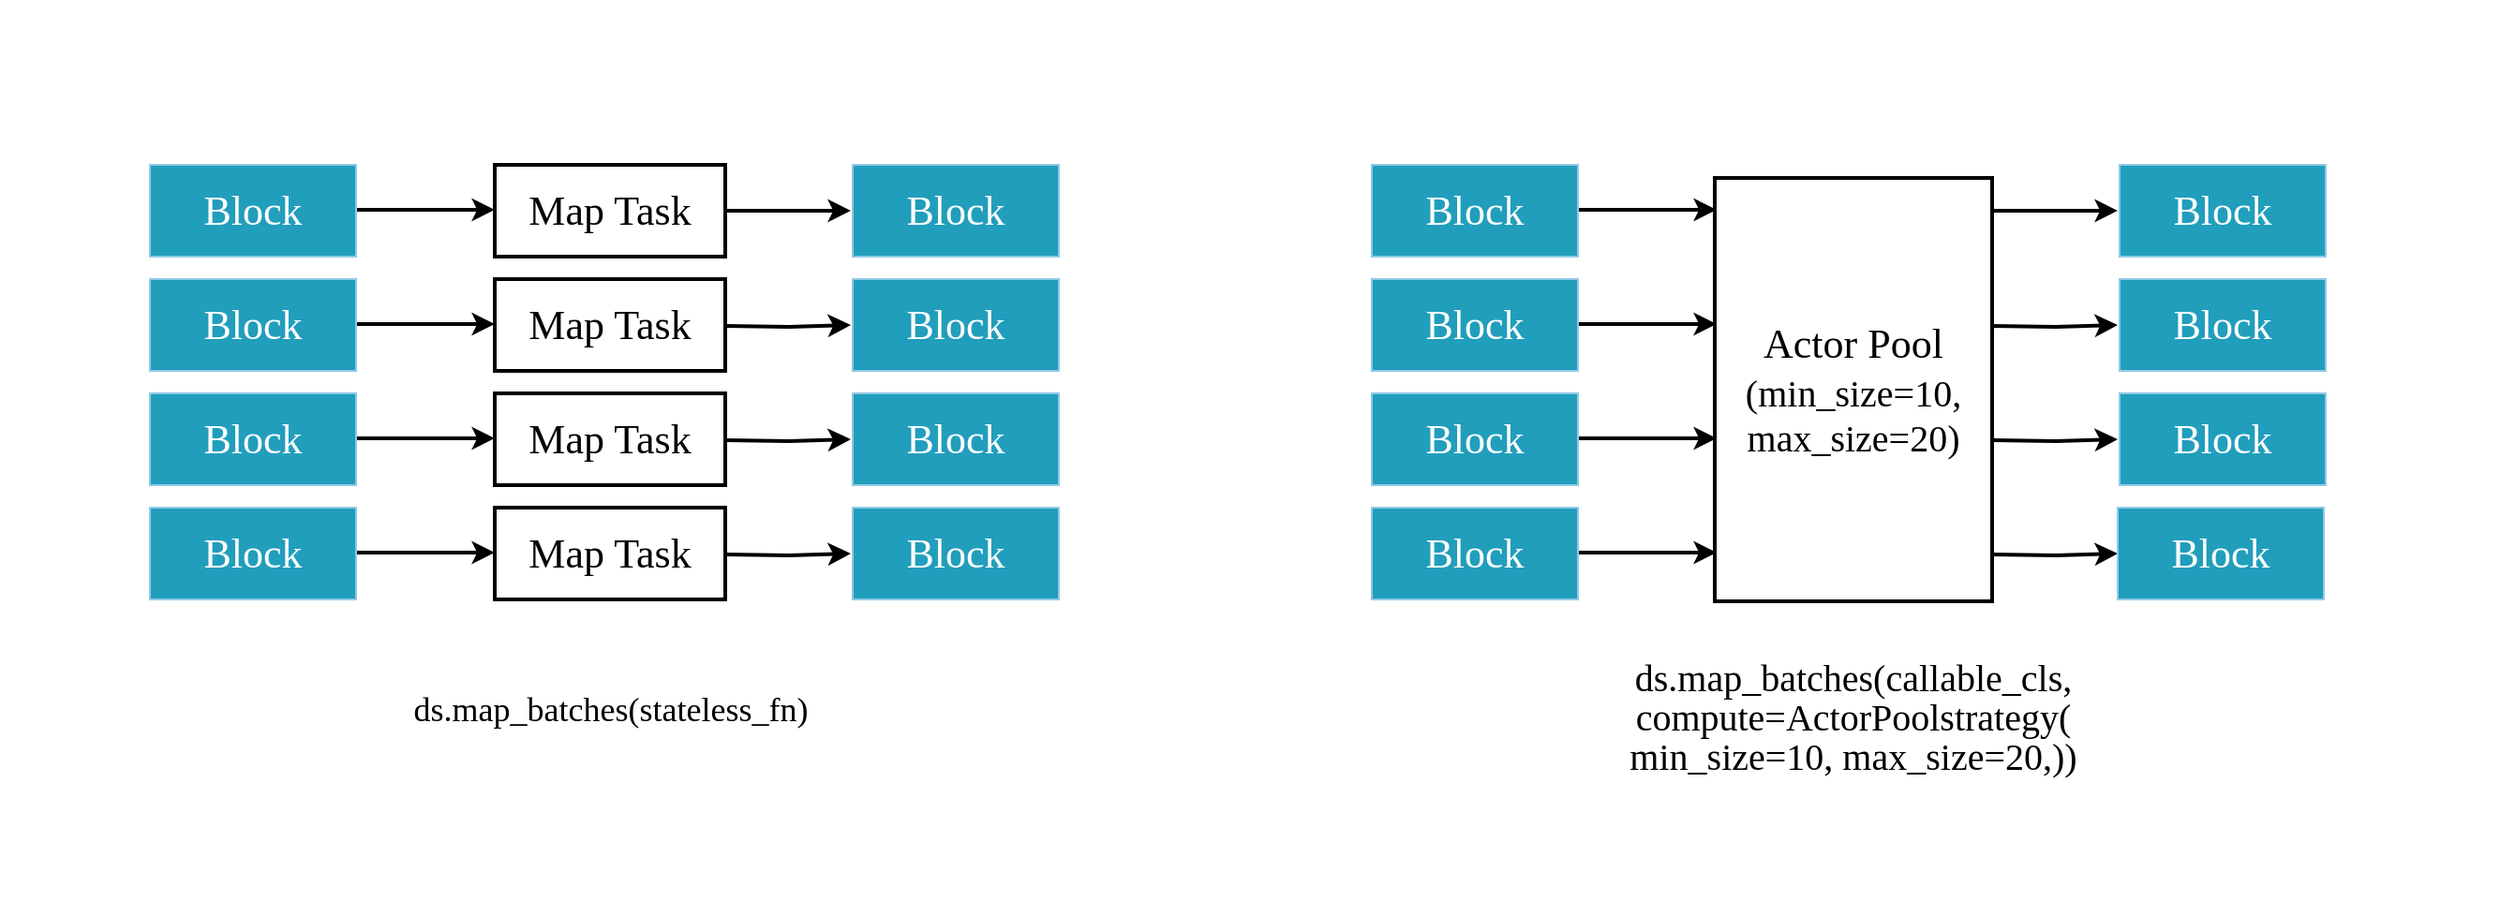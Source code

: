 <mxfile version="22.1.11" type="device">
  <diagram name="第 1 页" id="aOSU6lLM91-2YGfDK8wN">
    <mxGraphModel dx="2726" dy="1763" grid="0" gridSize="10" guides="1" tooltips="1" connect="1" arrows="1" fold="1" page="0" pageScale="1" pageWidth="1654" pageHeight="2336" background="none" math="0" shadow="0">
      <root>
        <mxCell id="0" />
        <mxCell id="1" parent="0" />
        <mxCell id="QOfq0dP_4O6yyZA10I6e-2" value="" style="rounded=0;whiteSpace=wrap;html=1;strokeColor=none;fillColor=none;" vertex="1" parent="1">
          <mxGeometry x="96" y="49" width="1333" height="480" as="geometry" />
        </mxCell>
        <mxCell id="-15MKWTmO1kze38XYLvd-5" value="" style="endArrow=classic;html=1;rounded=0;strokeWidth=2;fontSize=22;" parent="1" edge="1">
          <mxGeometry width="50" height="50" relative="1" as="geometry">
            <mxPoint x="286" y="161" as="sourcePoint" />
            <mxPoint x="360" y="161" as="targetPoint" />
          </mxGeometry>
        </mxCell>
        <mxCell id="-15MKWTmO1kze38XYLvd-6" value="" style="endArrow=classic;html=1;rounded=0;strokeWidth=2;fontSize=22;" parent="1" edge="1">
          <mxGeometry width="50" height="50" relative="1" as="geometry">
            <mxPoint x="286" y="222" as="sourcePoint" />
            <mxPoint x="360" y="222" as="targetPoint" />
          </mxGeometry>
        </mxCell>
        <mxCell id="-15MKWTmO1kze38XYLvd-7" value="" style="endArrow=classic;html=1;rounded=0;strokeWidth=2;fontSize=22;" parent="1" edge="1">
          <mxGeometry width="50" height="50" relative="1" as="geometry">
            <mxPoint x="286" y="283" as="sourcePoint" />
            <mxPoint x="360" y="283" as="targetPoint" />
          </mxGeometry>
        </mxCell>
        <mxCell id="-15MKWTmO1kze38XYLvd-8" value="" style="endArrow=classic;html=1;rounded=0;strokeWidth=2;fontSize=22;" parent="1" edge="1">
          <mxGeometry width="50" height="50" relative="1" as="geometry">
            <mxPoint x="286" y="344" as="sourcePoint" />
            <mxPoint x="360" y="344" as="targetPoint" />
          </mxGeometry>
        </mxCell>
        <mxCell id="-15MKWTmO1kze38XYLvd-9" style="edgeStyle=orthogonalEdgeStyle;rounded=0;orthogonalLoop=1;jettySize=auto;html=1;strokeWidth=2;fontSize=22;" parent="1" source="-15MKWTmO1kze38XYLvd-10" edge="1">
          <mxGeometry relative="1" as="geometry">
            <mxPoint x="550" y="161.5" as="targetPoint" />
          </mxGeometry>
        </mxCell>
        <mxCell id="-15MKWTmO1kze38XYLvd-10" value="&lt;font style=&quot;font-size: 22px;&quot; face=&quot;Times New Roman&quot;&gt;Map Task&lt;/font&gt;" style="rounded=0;whiteSpace=wrap;html=1;strokeWidth=2;fontSize=22;" parent="1" vertex="1">
          <mxGeometry x="360" y="137" width="123" height="49" as="geometry" />
        </mxCell>
        <mxCell id="-15MKWTmO1kze38XYLvd-11" value="&lt;font style=&quot;font-size: 22px;&quot; face=&quot;Times New Roman&quot;&gt;Map Task&lt;/font&gt;" style="rounded=0;whiteSpace=wrap;html=1;strokeWidth=2;fontSize=22;" parent="1" vertex="1">
          <mxGeometry x="360" y="198" width="123" height="49" as="geometry" />
        </mxCell>
        <mxCell id="-15MKWTmO1kze38XYLvd-12" value="&lt;font style=&quot;font-size: 22px;&quot; face=&quot;Times New Roman&quot;&gt;Map Task&lt;/font&gt;" style="rounded=0;whiteSpace=wrap;html=1;strokeWidth=2;fontSize=22;" parent="1" vertex="1">
          <mxGeometry x="360" y="259" width="123" height="49" as="geometry" />
        </mxCell>
        <mxCell id="-15MKWTmO1kze38XYLvd-13" value="&lt;font style=&quot;font-size: 22px;&quot; face=&quot;Times New Roman&quot;&gt;Map Task&lt;/font&gt;" style="rounded=0;whiteSpace=wrap;html=1;strokeWidth=2;fontSize=22;" parent="1" vertex="1">
          <mxGeometry x="360" y="320" width="123" height="49" as="geometry" />
        </mxCell>
        <mxCell id="-15MKWTmO1kze38XYLvd-14" value="&lt;font style=&quot;font-size: 22px;&quot; face=&quot;Times New Roman&quot; color=&quot;#ffffff&quot;&gt;Block&lt;/font&gt;" style="rounded=0;whiteSpace=wrap;html=1;fillColor=#219EBC;strokeColor=#90C9E6;fontSize=22;" parent="1" vertex="1">
          <mxGeometry x="551" y="137" width="110" height="49" as="geometry" />
        </mxCell>
        <mxCell id="-15MKWTmO1kze38XYLvd-15" style="edgeStyle=orthogonalEdgeStyle;rounded=0;orthogonalLoop=1;jettySize=auto;html=1;strokeWidth=2;fontSize=22;" parent="1" edge="1">
          <mxGeometry relative="1" as="geometry">
            <mxPoint x="550" y="222.5" as="targetPoint" />
            <mxPoint x="483" y="223" as="sourcePoint" />
          </mxGeometry>
        </mxCell>
        <mxCell id="-15MKWTmO1kze38XYLvd-16" value="&lt;font style=&quot;font-size: 22px;&quot; face=&quot;Times New Roman&quot; color=&quot;#ffffff&quot;&gt;Block&lt;/font&gt;" style="rounded=0;whiteSpace=wrap;html=1;fillColor=#219EBC;strokeColor=#90C9E6;fontSize=22;" parent="1" vertex="1">
          <mxGeometry x="551" y="198" width="110" height="49" as="geometry" />
        </mxCell>
        <mxCell id="-15MKWTmO1kze38XYLvd-17" style="edgeStyle=orthogonalEdgeStyle;rounded=0;orthogonalLoop=1;jettySize=auto;html=1;strokeWidth=2;fontSize=22;" parent="1" edge="1">
          <mxGeometry relative="1" as="geometry">
            <mxPoint x="550" y="283.5" as="targetPoint" />
            <mxPoint x="483" y="284" as="sourcePoint" />
          </mxGeometry>
        </mxCell>
        <mxCell id="-15MKWTmO1kze38XYLvd-18" value="&lt;font style=&quot;font-size: 22px;&quot; face=&quot;Times New Roman&quot; color=&quot;#ffffff&quot;&gt;Block&lt;/font&gt;" style="rounded=0;whiteSpace=wrap;html=1;fillColor=#219EBC;strokeColor=#90C9E6;fontSize=22;" parent="1" vertex="1">
          <mxGeometry x="551" y="259" width="110" height="49" as="geometry" />
        </mxCell>
        <mxCell id="-15MKWTmO1kze38XYLvd-19" style="edgeStyle=orthogonalEdgeStyle;rounded=0;orthogonalLoop=1;jettySize=auto;html=1;strokeWidth=2;fontSize=22;" parent="1" edge="1">
          <mxGeometry relative="1" as="geometry">
            <mxPoint x="550" y="344.5" as="targetPoint" />
            <mxPoint x="483" y="345" as="sourcePoint" />
          </mxGeometry>
        </mxCell>
        <mxCell id="-15MKWTmO1kze38XYLvd-20" value="&lt;font style=&quot;font-size: 22px;&quot; face=&quot;Times New Roman&quot; color=&quot;#ffffff&quot;&gt;Block&lt;/font&gt;" style="rounded=0;whiteSpace=wrap;html=1;fillColor=#219EBC;strokeColor=#90C9E6;fontSize=22;" parent="1" vertex="1">
          <mxGeometry x="551" y="320" width="110" height="49" as="geometry" />
        </mxCell>
        <mxCell id="-15MKWTmO1kze38XYLvd-21" value="&lt;div style=&quot;&quot;&gt;&lt;font style=&quot;font-size: 18px;&quot; face=&quot;Comic Sans MS&quot;&gt;ds.map_batches(stateless_fn)&lt;/font&gt;&lt;br&gt;&lt;/div&gt;" style="text;html=1;strokeColor=none;fillColor=none;align=center;verticalAlign=middle;whiteSpace=wrap;rounded=0;" parent="1" vertex="1">
          <mxGeometry x="201.5" y="397" width="440" height="62" as="geometry" />
        </mxCell>
        <mxCell id="-15MKWTmO1kze38XYLvd-22" value="&lt;font style=&quot;font-size: 22px;&quot; face=&quot;Times New Roman&quot; color=&quot;#ffffff&quot;&gt;Block&lt;/font&gt;" style="rounded=0;whiteSpace=wrap;html=1;fillColor=#219EBC;strokeColor=#90C9E6;fontSize=22;" parent="1" vertex="1">
          <mxGeometry x="176" y="137" width="110" height="49" as="geometry" />
        </mxCell>
        <mxCell id="-15MKWTmO1kze38XYLvd-23" value="&lt;font style=&quot;font-size: 22px;&quot; face=&quot;Times New Roman&quot; color=&quot;#ffffff&quot;&gt;Block&lt;/font&gt;" style="rounded=0;whiteSpace=wrap;html=1;fillColor=#219EBC;strokeColor=#90C9E6;fontSize=22;" parent="1" vertex="1">
          <mxGeometry x="176" y="198" width="110" height="49" as="geometry" />
        </mxCell>
        <mxCell id="-15MKWTmO1kze38XYLvd-24" value="&lt;font style=&quot;font-size: 22px;&quot; face=&quot;Times New Roman&quot; color=&quot;#ffffff&quot;&gt;Block&lt;/font&gt;" style="rounded=0;whiteSpace=wrap;html=1;fillColor=#219EBC;strokeColor=#90C9E6;fontSize=22;" parent="1" vertex="1">
          <mxGeometry x="176" y="259" width="110" height="49" as="geometry" />
        </mxCell>
        <mxCell id="-15MKWTmO1kze38XYLvd-25" value="&lt;font style=&quot;font-size: 22px;&quot; face=&quot;Times New Roman&quot; color=&quot;#ffffff&quot;&gt;Block&lt;/font&gt;" style="rounded=0;whiteSpace=wrap;html=1;fillColor=#219EBC;strokeColor=#90C9E6;fontSize=22;" parent="1" vertex="1">
          <mxGeometry x="176" y="320" width="110" height="49" as="geometry" />
        </mxCell>
        <mxCell id="-15MKWTmO1kze38XYLvd-26" value="" style="endArrow=classic;html=1;rounded=0;strokeWidth=2;fontSize=22;" parent="1" edge="1">
          <mxGeometry width="50" height="50" relative="1" as="geometry">
            <mxPoint x="938" y="161" as="sourcePoint" />
            <mxPoint x="1012" y="161" as="targetPoint" />
          </mxGeometry>
        </mxCell>
        <mxCell id="-15MKWTmO1kze38XYLvd-27" value="" style="endArrow=classic;html=1;rounded=0;strokeWidth=2;fontSize=22;" parent="1" edge="1">
          <mxGeometry width="50" height="50" relative="1" as="geometry">
            <mxPoint x="938" y="222" as="sourcePoint" />
            <mxPoint x="1012" y="222" as="targetPoint" />
          </mxGeometry>
        </mxCell>
        <mxCell id="-15MKWTmO1kze38XYLvd-28" value="" style="endArrow=classic;html=1;rounded=0;strokeWidth=2;fontSize=22;" parent="1" edge="1">
          <mxGeometry width="50" height="50" relative="1" as="geometry">
            <mxPoint x="938" y="283" as="sourcePoint" />
            <mxPoint x="1012" y="283" as="targetPoint" />
          </mxGeometry>
        </mxCell>
        <mxCell id="-15MKWTmO1kze38XYLvd-29" value="" style="endArrow=classic;html=1;rounded=0;strokeWidth=2;fontSize=22;" parent="1" edge="1">
          <mxGeometry width="50" height="50" relative="1" as="geometry">
            <mxPoint x="938" y="344" as="sourcePoint" />
            <mxPoint x="1012" y="344" as="targetPoint" />
          </mxGeometry>
        </mxCell>
        <mxCell id="-15MKWTmO1kze38XYLvd-30" style="edgeStyle=orthogonalEdgeStyle;rounded=0;orthogonalLoop=1;jettySize=auto;html=1;strokeWidth=2;fontSize=22;" parent="1" edge="1">
          <mxGeometry relative="1" as="geometry">
            <mxPoint x="1226" y="161.5" as="targetPoint" />
            <mxPoint x="1159" y="161.529" as="sourcePoint" />
          </mxGeometry>
        </mxCell>
        <mxCell id="-15MKWTmO1kze38XYLvd-35" value="&lt;font style=&quot;font-size: 22px;&quot; face=&quot;Times New Roman&quot; color=&quot;#ffffff&quot;&gt;Block&lt;/font&gt;" style="rounded=0;whiteSpace=wrap;html=1;fillColor=#219EBC;strokeColor=#90C9E6;fontSize=22;" parent="1" vertex="1">
          <mxGeometry x="1227" y="137" width="110" height="49" as="geometry" />
        </mxCell>
        <mxCell id="-15MKWTmO1kze38XYLvd-36" style="edgeStyle=orthogonalEdgeStyle;rounded=0;orthogonalLoop=1;jettySize=auto;html=1;strokeWidth=2;fontSize=22;" parent="1" edge="1">
          <mxGeometry relative="1" as="geometry">
            <mxPoint x="1226" y="222.5" as="targetPoint" />
            <mxPoint x="1159" y="223" as="sourcePoint" />
          </mxGeometry>
        </mxCell>
        <mxCell id="-15MKWTmO1kze38XYLvd-37" value="&lt;font style=&quot;font-size: 22px;&quot; face=&quot;Times New Roman&quot; color=&quot;#ffffff&quot;&gt;Block&lt;/font&gt;" style="rounded=0;whiteSpace=wrap;html=1;fillColor=#219EBC;strokeColor=#90C9E6;fontSize=22;" parent="1" vertex="1">
          <mxGeometry x="1227" y="198" width="110" height="49" as="geometry" />
        </mxCell>
        <mxCell id="-15MKWTmO1kze38XYLvd-38" style="edgeStyle=orthogonalEdgeStyle;rounded=0;orthogonalLoop=1;jettySize=auto;html=1;strokeWidth=2;fontSize=22;" parent="1" edge="1">
          <mxGeometry relative="1" as="geometry">
            <mxPoint x="1226" y="283.5" as="targetPoint" />
            <mxPoint x="1159" y="284" as="sourcePoint" />
          </mxGeometry>
        </mxCell>
        <mxCell id="-15MKWTmO1kze38XYLvd-39" value="&lt;font style=&quot;font-size: 22px;&quot; face=&quot;Times New Roman&quot; color=&quot;#ffffff&quot;&gt;Block&lt;/font&gt;" style="rounded=0;whiteSpace=wrap;html=1;fillColor=#219EBC;strokeColor=#90C9E6;fontSize=22;" parent="1" vertex="1">
          <mxGeometry x="1227" y="259" width="110" height="49" as="geometry" />
        </mxCell>
        <mxCell id="-15MKWTmO1kze38XYLvd-40" style="edgeStyle=orthogonalEdgeStyle;rounded=0;orthogonalLoop=1;jettySize=auto;html=1;strokeWidth=2;fontSize=22;" parent="1" edge="1">
          <mxGeometry relative="1" as="geometry">
            <mxPoint x="1226" y="344.5" as="targetPoint" />
            <mxPoint x="1159" y="345" as="sourcePoint" />
          </mxGeometry>
        </mxCell>
        <mxCell id="-15MKWTmO1kze38XYLvd-41" value="&lt;font style=&quot;font-size: 22px;&quot; face=&quot;Times New Roman&quot; color=&quot;#ffffff&quot;&gt;Block&lt;/font&gt;" style="rounded=0;whiteSpace=wrap;html=1;fillColor=#219EBC;strokeColor=#90C9E6;fontSize=22;" parent="1" vertex="1">
          <mxGeometry x="1226" y="320" width="110" height="49" as="geometry" />
        </mxCell>
        <mxCell id="-15MKWTmO1kze38XYLvd-42" value="&lt;font style=&quot;font-size: 22px;&quot; face=&quot;Times New Roman&quot; color=&quot;#ffffff&quot;&gt;Block&lt;/font&gt;" style="rounded=0;whiteSpace=wrap;html=1;fillColor=#219EBC;strokeColor=#90C9E6;fontSize=22;" parent="1" vertex="1">
          <mxGeometry x="828" y="137" width="110" height="49" as="geometry" />
        </mxCell>
        <mxCell id="-15MKWTmO1kze38XYLvd-43" value="&lt;font style=&quot;font-size: 22px;&quot; face=&quot;Times New Roman&quot; color=&quot;#ffffff&quot;&gt;Block&lt;/font&gt;" style="rounded=0;whiteSpace=wrap;html=1;fillColor=#219EBC;strokeColor=#90C9E6;fontSize=22;" parent="1" vertex="1">
          <mxGeometry x="828" y="198" width="110" height="49" as="geometry" />
        </mxCell>
        <mxCell id="-15MKWTmO1kze38XYLvd-44" value="&lt;font style=&quot;font-size: 22px;&quot; face=&quot;Times New Roman&quot; color=&quot;#ffffff&quot;&gt;Block&lt;/font&gt;" style="rounded=0;whiteSpace=wrap;html=1;fillColor=#219EBC;strokeColor=#90C9E6;fontSize=22;" parent="1" vertex="1">
          <mxGeometry x="828" y="259" width="110" height="49" as="geometry" />
        </mxCell>
        <mxCell id="-15MKWTmO1kze38XYLvd-45" value="&lt;font style=&quot;font-size: 22px;&quot; face=&quot;Times New Roman&quot; color=&quot;#ffffff&quot;&gt;Block&lt;/font&gt;" style="rounded=0;whiteSpace=wrap;html=1;fillColor=#219EBC;strokeColor=#90C9E6;fontSize=22;" parent="1" vertex="1">
          <mxGeometry x="828" y="320" width="110" height="49" as="geometry" />
        </mxCell>
        <mxCell id="-15MKWTmO1kze38XYLvd-46" value="&lt;font style=&quot;&quot; face=&quot;Times New Roman&quot;&gt;&lt;font style=&quot;font-size: 22px;&quot;&gt;Actor Pool&lt;/font&gt;&lt;br&gt;&lt;span style=&quot;font-size: 20px;&quot;&gt;(min_size=10,&lt;/span&gt;&lt;br&gt;&lt;span style=&quot;font-size: 20px;&quot;&gt;max_size=20)&lt;/span&gt;&lt;/font&gt;" style="rounded=0;whiteSpace=wrap;html=1;strokeWidth=2;" parent="1" vertex="1">
          <mxGeometry x="1011" y="144" width="148" height="226" as="geometry" />
        </mxCell>
        <mxCell id="-15MKWTmO1kze38XYLvd-67" value="&lt;div style=&quot;line-height: 150%;&quot;&gt;&lt;font style=&quot;font-size: 20px;&quot; face=&quot;Comic Sans MS&quot;&gt;ds.map_batches(callable_cls,&lt;/font&gt;&lt;/div&gt;&lt;div style=&quot;line-height: 150%;&quot;&gt;&lt;font style=&quot;font-size: 20px;&quot; face=&quot;Comic Sans MS&quot;&gt;compute=ActorPoolstrategy(&lt;/font&gt;&lt;/div&gt;&lt;div style=&quot;line-height: 150%;&quot;&gt;&lt;font style=&quot;font-size: 20px;&quot; face=&quot;Comic Sans MS&quot;&gt;min_size=10,&amp;nbsp;&lt;/font&gt;&lt;span style=&quot;font-size: 20px; font-family: &amp;quot;Comic Sans MS&amp;quot;; background-color: initial;&quot;&gt;max_size=20,))&lt;/span&gt;&lt;/div&gt;" style="text;html=1;strokeColor=none;fillColor=none;align=center;verticalAlign=middle;whiteSpace=wrap;rounded=0;" parent="1" vertex="1">
          <mxGeometry x="834" y="402" width="502" height="62" as="geometry" />
        </mxCell>
      </root>
    </mxGraphModel>
  </diagram>
</mxfile>
